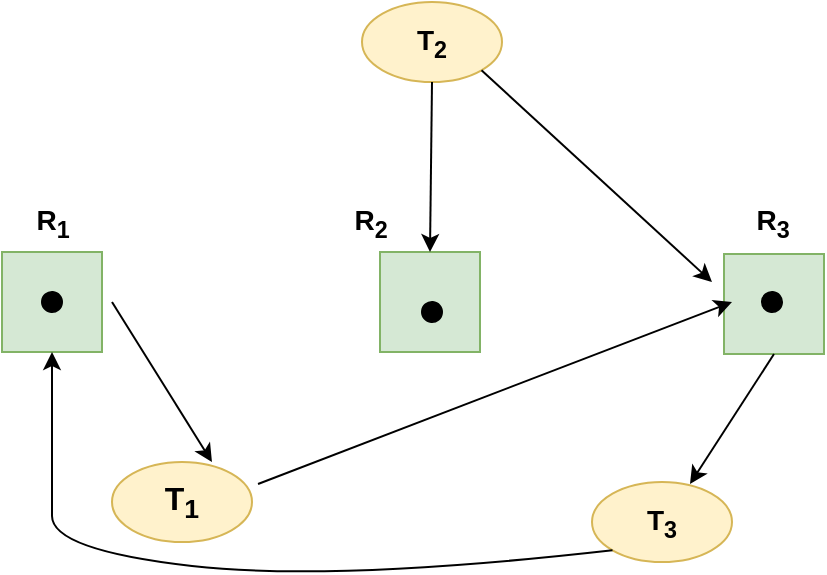 <mxfile version="17.1.3" type="github">
  <diagram id="1qR-YILkwgbdzUPCVWST" name="Page-1">
    <mxGraphModel dx="786" dy="545" grid="1" gridSize="10" guides="1" tooltips="1" connect="1" arrows="1" fold="1" page="1" pageScale="1" pageWidth="827" pageHeight="1169" math="0" shadow="0">
      <root>
        <mxCell id="0" />
        <mxCell id="1" parent="0" />
        <mxCell id="FMtfgFideMw1u2nnzhZI-16" value="" style="whiteSpace=wrap;html=1;aspect=fixed;fillColor=#d5e8d4;strokeColor=#82b366;" vertex="1" parent="1">
          <mxGeometry x="576" y="266" width="50" height="50" as="geometry" />
        </mxCell>
        <mxCell id="FMtfgFideMw1u2nnzhZI-15" value="" style="whiteSpace=wrap;html=1;aspect=fixed;fillColor=#d5e8d4;strokeColor=#82b366;" vertex="1" parent="1">
          <mxGeometry x="404" y="265" width="50" height="50" as="geometry" />
        </mxCell>
        <mxCell id="FMtfgFideMw1u2nnzhZI-1" value="" style="whiteSpace=wrap;html=1;aspect=fixed;fillColor=#d5e8d4;strokeColor=#82b366;" vertex="1" parent="1">
          <mxGeometry x="215" y="265" width="50" height="50" as="geometry" />
        </mxCell>
        <mxCell id="FMtfgFideMw1u2nnzhZI-4" value="&lt;font style=&quot;font-size: 16px&quot;&gt;&lt;b&gt;T&lt;sub&gt;1&lt;/sub&gt;&lt;/b&gt;&lt;/font&gt;" style="ellipse;whiteSpace=wrap;html=1;fillColor=#fff2cc;strokeColor=#d6b656;" vertex="1" parent="1">
          <mxGeometry x="270" y="370" width="70" height="40" as="geometry" />
        </mxCell>
        <mxCell id="FMtfgFideMw1u2nnzhZI-5" value="&lt;font style=&quot;font-size: 14px&quot;&gt;&lt;b&gt;T&lt;sub&gt;3&lt;/sub&gt;&lt;/b&gt;&lt;/font&gt;" style="ellipse;whiteSpace=wrap;html=1;fillColor=#fff2cc;strokeColor=#d6b656;" vertex="1" parent="1">
          <mxGeometry x="510" y="380" width="70" height="40" as="geometry" />
        </mxCell>
        <mxCell id="FMtfgFideMw1u2nnzhZI-6" value="&lt;font style=&quot;font-size: 14px&quot;&gt;&lt;b&gt;T&lt;sub&gt;2&lt;/sub&gt;&lt;/b&gt;&lt;/font&gt;" style="ellipse;whiteSpace=wrap;html=1;fillColor=#fff2cc;strokeColor=#d6b656;" vertex="1" parent="1">
          <mxGeometry x="395" y="140" width="70" height="40" as="geometry" />
        </mxCell>
        <mxCell id="FMtfgFideMw1u2nnzhZI-7" value="" style="ellipse;whiteSpace=wrap;html=1;aspect=fixed;rotation=5;fillColor=#000000;" vertex="1" parent="1">
          <mxGeometry x="235" y="285" width="10" height="10" as="geometry" />
        </mxCell>
        <mxCell id="FMtfgFideMw1u2nnzhZI-8" value="" style="ellipse;whiteSpace=wrap;html=1;aspect=fixed;rotation=5;fillColor=#000000;" vertex="1" parent="1">
          <mxGeometry x="425" y="290" width="10" height="10" as="geometry" />
        </mxCell>
        <mxCell id="FMtfgFideMw1u2nnzhZI-9" value="" style="ellipse;whiteSpace=wrap;html=1;aspect=fixed;rotation=5;fillColor=#000000;" vertex="1" parent="1">
          <mxGeometry x="595" y="285" width="10" height="10" as="geometry" />
        </mxCell>
        <mxCell id="FMtfgFideMw1u2nnzhZI-12" value="&lt;font style=&quot;font-size: 14px&quot;&gt;&lt;b&gt;R&lt;sub&gt;1&lt;/sub&gt;&lt;/b&gt;&lt;/font&gt;" style="text;html=1;align=center;verticalAlign=middle;resizable=0;points=[];autosize=1;strokeColor=none;fillColor=none;" vertex="1" parent="1">
          <mxGeometry x="225" y="240" width="30" height="20" as="geometry" />
        </mxCell>
        <mxCell id="FMtfgFideMw1u2nnzhZI-13" value="&lt;font style=&quot;font-size: 14px&quot;&gt;&lt;b&gt;R&lt;sub&gt;2&lt;/sub&gt;&lt;/b&gt;&lt;/font&gt;" style="text;html=1;align=center;verticalAlign=middle;resizable=0;points=[];autosize=1;strokeColor=none;fillColor=none;perimeterSpacing=1;" vertex="1" parent="1">
          <mxGeometry x="384" y="240" width="30" height="20" as="geometry" />
        </mxCell>
        <mxCell id="FMtfgFideMw1u2nnzhZI-14" value="&lt;font style=&quot;font-size: 14px&quot;&gt;&lt;b&gt;R&lt;sub&gt;3&lt;/sub&gt;&lt;/b&gt;&lt;/font&gt;" style="text;html=1;align=center;verticalAlign=middle;resizable=0;points=[];autosize=1;strokeColor=none;fillColor=none;" vertex="1" parent="1">
          <mxGeometry x="585" y="240" width="30" height="20" as="geometry" />
        </mxCell>
        <mxCell id="FMtfgFideMw1u2nnzhZI-19" value="" style="endArrow=classic;html=1;rounded=0;fontSize=14;exitX=1;exitY=1;exitDx=0;exitDy=0;" edge="1" parent="1" source="FMtfgFideMw1u2nnzhZI-6">
          <mxGeometry width="50" height="50" relative="1" as="geometry">
            <mxPoint x="380" y="310" as="sourcePoint" />
            <mxPoint x="570" y="280" as="targetPoint" />
          </mxGeometry>
        </mxCell>
        <mxCell id="FMtfgFideMw1u2nnzhZI-20" value="" style="endArrow=classic;html=1;rounded=0;fontSize=14;exitX=1.043;exitY=0.275;exitDx=0;exitDy=0;exitPerimeter=0;" edge="1" parent="1" source="FMtfgFideMw1u2nnzhZI-4">
          <mxGeometry width="50" height="50" relative="1" as="geometry">
            <mxPoint x="464.749" y="184.142" as="sourcePoint" />
            <mxPoint x="580" y="290" as="targetPoint" />
          </mxGeometry>
        </mxCell>
        <mxCell id="FMtfgFideMw1u2nnzhZI-21" value="" style="curved=1;endArrow=classic;html=1;rounded=0;fontSize=14;exitX=0;exitY=1;exitDx=0;exitDy=0;entryX=0.5;entryY=1;entryDx=0;entryDy=0;" edge="1" parent="1" source="FMtfgFideMw1u2nnzhZI-5" target="FMtfgFideMw1u2nnzhZI-1">
          <mxGeometry width="50" height="50" relative="1" as="geometry">
            <mxPoint x="205" y="490" as="sourcePoint" />
            <mxPoint x="255" y="440" as="targetPoint" />
            <Array as="points">
              <mxPoint x="380" y="430" />
              <mxPoint x="240" y="414" />
              <mxPoint x="240" y="380" />
            </Array>
          </mxGeometry>
        </mxCell>
        <mxCell id="FMtfgFideMw1u2nnzhZI-22" value="" style="endArrow=classic;html=1;rounded=0;fontSize=14;entryX=0.7;entryY=0.025;entryDx=0;entryDy=0;entryPerimeter=0;exitX=0.5;exitY=1;exitDx=0;exitDy=0;" edge="1" parent="1" source="FMtfgFideMw1u2nnzhZI-16" target="FMtfgFideMw1u2nnzhZI-5">
          <mxGeometry width="50" height="50" relative="1" as="geometry">
            <mxPoint x="380" y="310" as="sourcePoint" />
            <mxPoint x="430" y="260" as="targetPoint" />
          </mxGeometry>
        </mxCell>
        <mxCell id="FMtfgFideMw1u2nnzhZI-23" value="" style="endArrow=classic;html=1;rounded=0;fontSize=14;entryX=0.714;entryY=0;entryDx=0;entryDy=0;entryPerimeter=0;" edge="1" parent="1" target="FMtfgFideMw1u2nnzhZI-4">
          <mxGeometry width="50" height="50" relative="1" as="geometry">
            <mxPoint x="270" y="290" as="sourcePoint" />
            <mxPoint x="430" y="260" as="targetPoint" />
          </mxGeometry>
        </mxCell>
        <mxCell id="FMtfgFideMw1u2nnzhZI-24" value="" style="endArrow=classic;html=1;rounded=0;fontSize=14;exitX=0.5;exitY=1;exitDx=0;exitDy=0;entryX=0.5;entryY=0;entryDx=0;entryDy=0;" edge="1" parent="1" source="FMtfgFideMw1u2nnzhZI-6" target="FMtfgFideMw1u2nnzhZI-15">
          <mxGeometry width="50" height="50" relative="1" as="geometry">
            <mxPoint x="380" y="310" as="sourcePoint" />
            <mxPoint x="480" y="260" as="targetPoint" />
          </mxGeometry>
        </mxCell>
      </root>
    </mxGraphModel>
  </diagram>
</mxfile>

